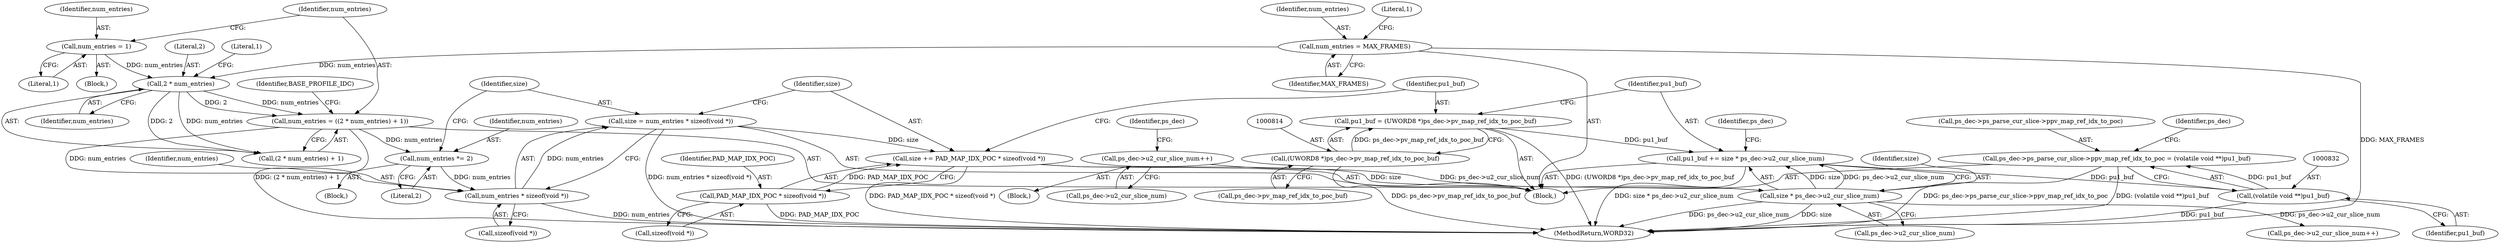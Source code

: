 digraph "0_Android_a78887bcffbc2995cf9ed72e0697acf560875e9e_1@pointer" {
"1000825" [label="(Call,ps_dec->ps_parse_cur_slice->ppv_map_ref_idx_to_poc = (volatile void **)pu1_buf)"];
"1000831" [label="(Call,(volatile void **)pu1_buf)"];
"1000818" [label="(Call,pu1_buf += size * ps_dec->u2_cur_slice_num)"];
"1000820" [label="(Call,size * ps_dec->u2_cur_slice_num)"];
"1000805" [label="(Call,size += PAD_MAP_IDX_POC * sizeof(void *))"];
"1000807" [label="(Call,PAD_MAP_IDX_POC * sizeof(void *))"];
"1000799" [label="(Call,size = num_entries * sizeof(void *))"];
"1000801" [label="(Call,num_entries * sizeof(void *))"];
"1000780" [label="(Call,num_entries = ((2 * num_entries) + 1))"];
"1000783" [label="(Call,2 * num_entries)"];
"1000759" [label="(Call,num_entries = MAX_FRAMES)"];
"1000777" [label="(Call,num_entries = 1)"];
"1000796" [label="(Call,num_entries *= 2)"];
"1000720" [label="(Call,ps_dec->u2_cur_slice_num++)"];
"1000811" [label="(Call,pu1_buf = (UWORD8 *)ps_dec->pv_map_ref_idx_to_poc_buf)"];
"1000813" [label="(Call,(UWORD8 *)ps_dec->pv_map_ref_idx_to_poc_buf)"];
"1000761" [label="(Identifier,MAX_FRAMES)"];
"1000807" [label="(Call,PAD_MAP_IDX_POC * sizeof(void *))"];
"1000785" [label="(Identifier,num_entries)"];
"1000837" [label="(Identifier,ps_dec)"];
"1000826" [label="(Call,ps_dec->ps_parse_cur_slice->ppv_map_ref_idx_to_poc)"];
"1000781" [label="(Identifier,num_entries)"];
"1000776" [label="(Block,)"];
"1000797" [label="(Identifier,num_entries)"];
"1000519" [label="(Block,)"];
"1000726" [label="(Identifier,ps_dec)"];
"1000828" [label="(Identifier,ps_dec)"];
"1000809" [label="(Call,sizeof(void *))"];
"1000786" [label="(Literal,1)"];
"1000778" [label="(Identifier,num_entries)"];
"1000822" [label="(Call,ps_dec->u2_cur_slice_num)"];
"1000796" [label="(Call,num_entries *= 2)"];
"1000777" [label="(Call,num_entries = 1)"];
"1000798" [label="(Literal,2)"];
"1000780" [label="(Call,num_entries = ((2 * num_entries) + 1))"];
"1001318" [label="(Call,ps_dec->u2_cur_slice_num++)"];
"1000784" [label="(Literal,2)"];
"1000765" [label="(Literal,1)"];
"1000800" [label="(Identifier,size)"];
"1000759" [label="(Call,num_entries = MAX_FRAMES)"];
"1000803" [label="(Call,sizeof(void *))"];
"1000821" [label="(Identifier,size)"];
"1000760" [label="(Identifier,num_entries)"];
"1000818" [label="(Call,pu1_buf += size * ps_dec->u2_cur_slice_num)"];
"1000802" [label="(Identifier,num_entries)"];
"1000819" [label="(Identifier,pu1_buf)"];
"1000831" [label="(Call,(volatile void **)pu1_buf)"];
"1001356" [label="(MethodReturn,WORD32)"];
"1000779" [label="(Literal,1)"];
"1000825" [label="(Call,ps_dec->ps_parse_cur_slice->ppv_map_ref_idx_to_poc = (volatile void **)pu1_buf)"];
"1000721" [label="(Call,ps_dec->u2_cur_slice_num)"];
"1000812" [label="(Identifier,pu1_buf)"];
"1000789" [label="(Identifier,BASE_PROFILE_IDC)"];
"1000805" [label="(Call,size += PAD_MAP_IDX_POC * sizeof(void *))"];
"1000813" [label="(Call,(UWORD8 *)ps_dec->pv_map_ref_idx_to_poc_buf)"];
"1000833" [label="(Identifier,pu1_buf)"];
"1000815" [label="(Call,ps_dec->pv_map_ref_idx_to_poc_buf)"];
"1000801" [label="(Call,num_entries * sizeof(void *))"];
"1000811" [label="(Call,pu1_buf = (UWORD8 *)ps_dec->pv_map_ref_idx_to_poc_buf)"];
"1000720" [label="(Call,ps_dec->u2_cur_slice_num++)"];
"1000783" [label="(Call,2 * num_entries)"];
"1000799" [label="(Call,size = num_entries * sizeof(void *))"];
"1000782" [label="(Call,(2 * num_entries) + 1)"];
"1000795" [label="(Block,)"];
"1000755" [label="(Block,)"];
"1000820" [label="(Call,size * ps_dec->u2_cur_slice_num)"];
"1000806" [label="(Identifier,size)"];
"1000808" [label="(Identifier,PAD_MAP_IDX_POC)"];
"1000825" -> "1000755"  [label="AST: "];
"1000825" -> "1000831"  [label="CFG: "];
"1000826" -> "1000825"  [label="AST: "];
"1000831" -> "1000825"  [label="AST: "];
"1000837" -> "1000825"  [label="CFG: "];
"1000825" -> "1001356"  [label="DDG: ps_dec->ps_parse_cur_slice->ppv_map_ref_idx_to_poc"];
"1000825" -> "1001356"  [label="DDG: (volatile void **)pu1_buf"];
"1000831" -> "1000825"  [label="DDG: pu1_buf"];
"1000831" -> "1000833"  [label="CFG: "];
"1000832" -> "1000831"  [label="AST: "];
"1000833" -> "1000831"  [label="AST: "];
"1000831" -> "1001356"  [label="DDG: pu1_buf"];
"1000818" -> "1000831"  [label="DDG: pu1_buf"];
"1000818" -> "1000755"  [label="AST: "];
"1000818" -> "1000820"  [label="CFG: "];
"1000819" -> "1000818"  [label="AST: "];
"1000820" -> "1000818"  [label="AST: "];
"1000828" -> "1000818"  [label="CFG: "];
"1000818" -> "1001356"  [label="DDG: size * ps_dec->u2_cur_slice_num"];
"1000820" -> "1000818"  [label="DDG: size"];
"1000820" -> "1000818"  [label="DDG: ps_dec->u2_cur_slice_num"];
"1000811" -> "1000818"  [label="DDG: pu1_buf"];
"1000820" -> "1000822"  [label="CFG: "];
"1000821" -> "1000820"  [label="AST: "];
"1000822" -> "1000820"  [label="AST: "];
"1000820" -> "1001356"  [label="DDG: ps_dec->u2_cur_slice_num"];
"1000820" -> "1001356"  [label="DDG: size"];
"1000805" -> "1000820"  [label="DDG: size"];
"1000720" -> "1000820"  [label="DDG: ps_dec->u2_cur_slice_num"];
"1000820" -> "1001318"  [label="DDG: ps_dec->u2_cur_slice_num"];
"1000805" -> "1000755"  [label="AST: "];
"1000805" -> "1000807"  [label="CFG: "];
"1000806" -> "1000805"  [label="AST: "];
"1000807" -> "1000805"  [label="AST: "];
"1000812" -> "1000805"  [label="CFG: "];
"1000805" -> "1001356"  [label="DDG: PAD_MAP_IDX_POC * sizeof(void *)"];
"1000807" -> "1000805"  [label="DDG: PAD_MAP_IDX_POC"];
"1000799" -> "1000805"  [label="DDG: size"];
"1000807" -> "1000809"  [label="CFG: "];
"1000808" -> "1000807"  [label="AST: "];
"1000809" -> "1000807"  [label="AST: "];
"1000807" -> "1001356"  [label="DDG: PAD_MAP_IDX_POC"];
"1000799" -> "1000755"  [label="AST: "];
"1000799" -> "1000801"  [label="CFG: "];
"1000800" -> "1000799"  [label="AST: "];
"1000801" -> "1000799"  [label="AST: "];
"1000806" -> "1000799"  [label="CFG: "];
"1000799" -> "1001356"  [label="DDG: num_entries * sizeof(void *)"];
"1000801" -> "1000799"  [label="DDG: num_entries"];
"1000801" -> "1000803"  [label="CFG: "];
"1000802" -> "1000801"  [label="AST: "];
"1000803" -> "1000801"  [label="AST: "];
"1000801" -> "1001356"  [label="DDG: num_entries"];
"1000780" -> "1000801"  [label="DDG: num_entries"];
"1000796" -> "1000801"  [label="DDG: num_entries"];
"1000780" -> "1000755"  [label="AST: "];
"1000780" -> "1000782"  [label="CFG: "];
"1000781" -> "1000780"  [label="AST: "];
"1000782" -> "1000780"  [label="AST: "];
"1000789" -> "1000780"  [label="CFG: "];
"1000780" -> "1001356"  [label="DDG: (2 * num_entries) + 1"];
"1000783" -> "1000780"  [label="DDG: 2"];
"1000783" -> "1000780"  [label="DDG: num_entries"];
"1000780" -> "1000796"  [label="DDG: num_entries"];
"1000783" -> "1000782"  [label="AST: "];
"1000783" -> "1000785"  [label="CFG: "];
"1000784" -> "1000783"  [label="AST: "];
"1000785" -> "1000783"  [label="AST: "];
"1000786" -> "1000783"  [label="CFG: "];
"1000783" -> "1000782"  [label="DDG: 2"];
"1000783" -> "1000782"  [label="DDG: num_entries"];
"1000759" -> "1000783"  [label="DDG: num_entries"];
"1000777" -> "1000783"  [label="DDG: num_entries"];
"1000759" -> "1000755"  [label="AST: "];
"1000759" -> "1000761"  [label="CFG: "];
"1000760" -> "1000759"  [label="AST: "];
"1000761" -> "1000759"  [label="AST: "];
"1000765" -> "1000759"  [label="CFG: "];
"1000759" -> "1001356"  [label="DDG: MAX_FRAMES"];
"1000777" -> "1000776"  [label="AST: "];
"1000777" -> "1000779"  [label="CFG: "];
"1000778" -> "1000777"  [label="AST: "];
"1000779" -> "1000777"  [label="AST: "];
"1000781" -> "1000777"  [label="CFG: "];
"1000796" -> "1000795"  [label="AST: "];
"1000796" -> "1000798"  [label="CFG: "];
"1000797" -> "1000796"  [label="AST: "];
"1000798" -> "1000796"  [label="AST: "];
"1000800" -> "1000796"  [label="CFG: "];
"1000720" -> "1000519"  [label="AST: "];
"1000720" -> "1000721"  [label="CFG: "];
"1000721" -> "1000720"  [label="AST: "];
"1000726" -> "1000720"  [label="CFG: "];
"1000811" -> "1000755"  [label="AST: "];
"1000811" -> "1000813"  [label="CFG: "];
"1000812" -> "1000811"  [label="AST: "];
"1000813" -> "1000811"  [label="AST: "];
"1000819" -> "1000811"  [label="CFG: "];
"1000811" -> "1001356"  [label="DDG: (UWORD8 *)ps_dec->pv_map_ref_idx_to_poc_buf"];
"1000813" -> "1000811"  [label="DDG: ps_dec->pv_map_ref_idx_to_poc_buf"];
"1000813" -> "1000815"  [label="CFG: "];
"1000814" -> "1000813"  [label="AST: "];
"1000815" -> "1000813"  [label="AST: "];
"1000813" -> "1001356"  [label="DDG: ps_dec->pv_map_ref_idx_to_poc_buf"];
}
